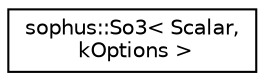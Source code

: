 digraph "Graphical Class Hierarchy"
{
 // LATEX_PDF_SIZE
  edge [fontname="Helvetica",fontsize="10",labelfontname="Helvetica",labelfontsize="10"];
  node [fontname="Helvetica",fontsize="10",shape=record];
  rankdir="LR";
  Node0 [label="sophus::So3\< Scalar,\l kOptions \>",height=0.2,width=0.4,color="black", fillcolor="white", style="filled",URL="$classsophus_1_1_so3.html",tooltip=" "];
}
